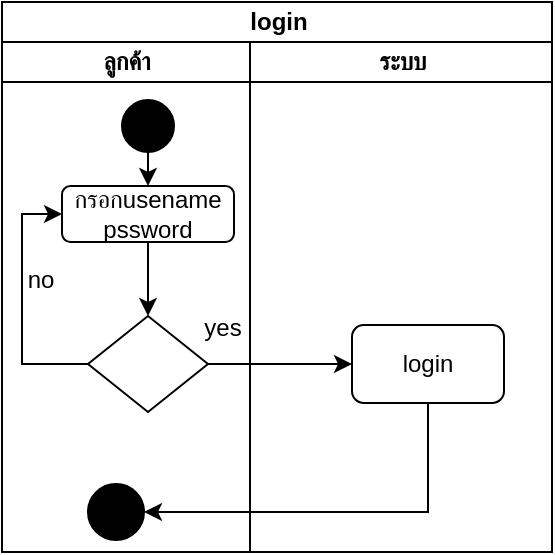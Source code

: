 <mxfile version="12.8.6" type="device"><diagram name="Page-1" id="74e2e168-ea6b-b213-b513-2b3c1d86103e"><mxGraphModel dx="1185" dy="635" grid="0" gridSize="10" guides="1" tooltips="1" connect="1" arrows="1" fold="1" page="1" pageScale="1" pageWidth="827" pageHeight="1169" background="#ffffff" math="0" shadow="0"><root><mxCell id="0"/><mxCell id="1" parent="0"/><mxCell id="v4KwSQngsIQMZiyXmK1U-24" value="login" style="swimlane;html=1;childLayout=stackLayout;resizeParent=1;resizeParentMax=0;startSize=20;fillColor=#FFFFFF;" vertex="1" parent="1"><mxGeometry x="43" y="18" width="275" height="275" as="geometry"/></mxCell><mxCell id="v4KwSQngsIQMZiyXmK1U-25" value="ลูกค้า" style="swimlane;html=1;startSize=20;fillColor=#FFFFFF;" vertex="1" parent="v4KwSQngsIQMZiyXmK1U-24"><mxGeometry y="20" width="124" height="255" as="geometry"/></mxCell><mxCell id="v4KwSQngsIQMZiyXmK1U-71" value="no" style="text;html=1;align=center;verticalAlign=middle;resizable=0;points=[];autosize=1;" vertex="1" parent="v4KwSQngsIQMZiyXmK1U-25"><mxGeometry x="7" y="110" width="23" height="18" as="geometry"/></mxCell><mxCell id="v4KwSQngsIQMZiyXmK1U-35" value="" style="ellipse;whiteSpace=wrap;html=1;aspect=fixed;fillColor=#000000;gradientColor=none;" vertex="1" parent="v4KwSQngsIQMZiyXmK1U-25"><mxGeometry x="43" y="221" width="28" height="28" as="geometry"/></mxCell><mxCell id="v4KwSQngsIQMZiyXmK1U-76" style="edgeStyle=orthogonalEdgeStyle;rounded=0;orthogonalLoop=1;jettySize=auto;html=1;exitX=0;exitY=0.5;exitDx=0;exitDy=0;entryX=0;entryY=0.5;entryDx=0;entryDy=0;" edge="1" parent="v4KwSQngsIQMZiyXmK1U-25" source="v4KwSQngsIQMZiyXmK1U-32" target="v4KwSQngsIQMZiyXmK1U-33"><mxGeometry relative="1" as="geometry"/></mxCell><mxCell id="v4KwSQngsIQMZiyXmK1U-68" style="edgeStyle=orthogonalEdgeStyle;rounded=0;orthogonalLoop=1;jettySize=auto;html=1;" edge="1" parent="v4KwSQngsIQMZiyXmK1U-25" source="v4KwSQngsIQMZiyXmK1U-33" target="v4KwSQngsIQMZiyXmK1U-32"><mxGeometry relative="1" as="geometry"/></mxCell><mxCell id="v4KwSQngsIQMZiyXmK1U-33" value="กรอกusename pssword" style="rounded=1;whiteSpace=wrap;html=1;fillColor=#FFFFFF;gradientColor=none;" vertex="1" parent="v4KwSQngsIQMZiyXmK1U-25"><mxGeometry x="30" y="72" width="86" height="28" as="geometry"/></mxCell><mxCell id="v4KwSQngsIQMZiyXmK1U-67" style="edgeStyle=orthogonalEdgeStyle;rounded=0;orthogonalLoop=1;jettySize=auto;html=1;exitX=0.5;exitY=1;exitDx=0;exitDy=0;entryX=0.5;entryY=0;entryDx=0;entryDy=0;" edge="1" parent="v4KwSQngsIQMZiyXmK1U-25" source="v4KwSQngsIQMZiyXmK1U-28" target="v4KwSQngsIQMZiyXmK1U-33"><mxGeometry relative="1" as="geometry"/></mxCell><mxCell id="v4KwSQngsIQMZiyXmK1U-28" value="" style="ellipse;whiteSpace=wrap;html=1;aspect=fixed;fillColor=#000000;gradientColor=none;" vertex="1" parent="v4KwSQngsIQMZiyXmK1U-25"><mxGeometry x="60" y="29" width="26" height="26" as="geometry"/></mxCell><mxCell id="v4KwSQngsIQMZiyXmK1U-32" value="" style="rhombus;whiteSpace=wrap;html=1;fillColor=#FFFFFF;gradientColor=none;" vertex="1" parent="v4KwSQngsIQMZiyXmK1U-25"><mxGeometry x="43" y="137" width="60" height="48" as="geometry"/></mxCell><mxCell id="v4KwSQngsIQMZiyXmK1U-70" value="yes" style="text;html=1;align=center;verticalAlign=middle;resizable=0;points=[];autosize=1;" vertex="1" parent="v4KwSQngsIQMZiyXmK1U-25"><mxGeometry x="95" y="134" width="29" height="18" as="geometry"/></mxCell><mxCell id="v4KwSQngsIQMZiyXmK1U-26" value="ระบบ" style="swimlane;html=1;startSize=20;" vertex="1" parent="v4KwSQngsIQMZiyXmK1U-24"><mxGeometry x="124" y="20" width="151" height="255" as="geometry"/></mxCell><mxCell id="v4KwSQngsIQMZiyXmK1U-78" value="login" style="rounded=1;whiteSpace=wrap;html=1;fillColor=#FFFFFF;gradientColor=none;" vertex="1" parent="v4KwSQngsIQMZiyXmK1U-26"><mxGeometry x="51" y="141.5" width="76" height="39" as="geometry"/></mxCell><mxCell id="v4KwSQngsIQMZiyXmK1U-69" style="edgeStyle=orthogonalEdgeStyle;rounded=0;orthogonalLoop=1;jettySize=auto;html=1;entryX=0;entryY=0.5;entryDx=0;entryDy=0;" edge="1" parent="v4KwSQngsIQMZiyXmK1U-24" source="v4KwSQngsIQMZiyXmK1U-32" target="v4KwSQngsIQMZiyXmK1U-78"><mxGeometry relative="1" as="geometry"><mxPoint x="171" y="165" as="targetPoint"/></mxGeometry></mxCell><mxCell id="v4KwSQngsIQMZiyXmK1U-79" style="edgeStyle=orthogonalEdgeStyle;rounded=0;orthogonalLoop=1;jettySize=auto;html=1;exitX=0.5;exitY=1;exitDx=0;exitDy=0;entryX=1;entryY=0.5;entryDx=0;entryDy=0;" edge="1" parent="v4KwSQngsIQMZiyXmK1U-24" source="v4KwSQngsIQMZiyXmK1U-78" target="v4KwSQngsIQMZiyXmK1U-35"><mxGeometry relative="1" as="geometry"/></mxCell></root></mxGraphModel></diagram></mxfile>